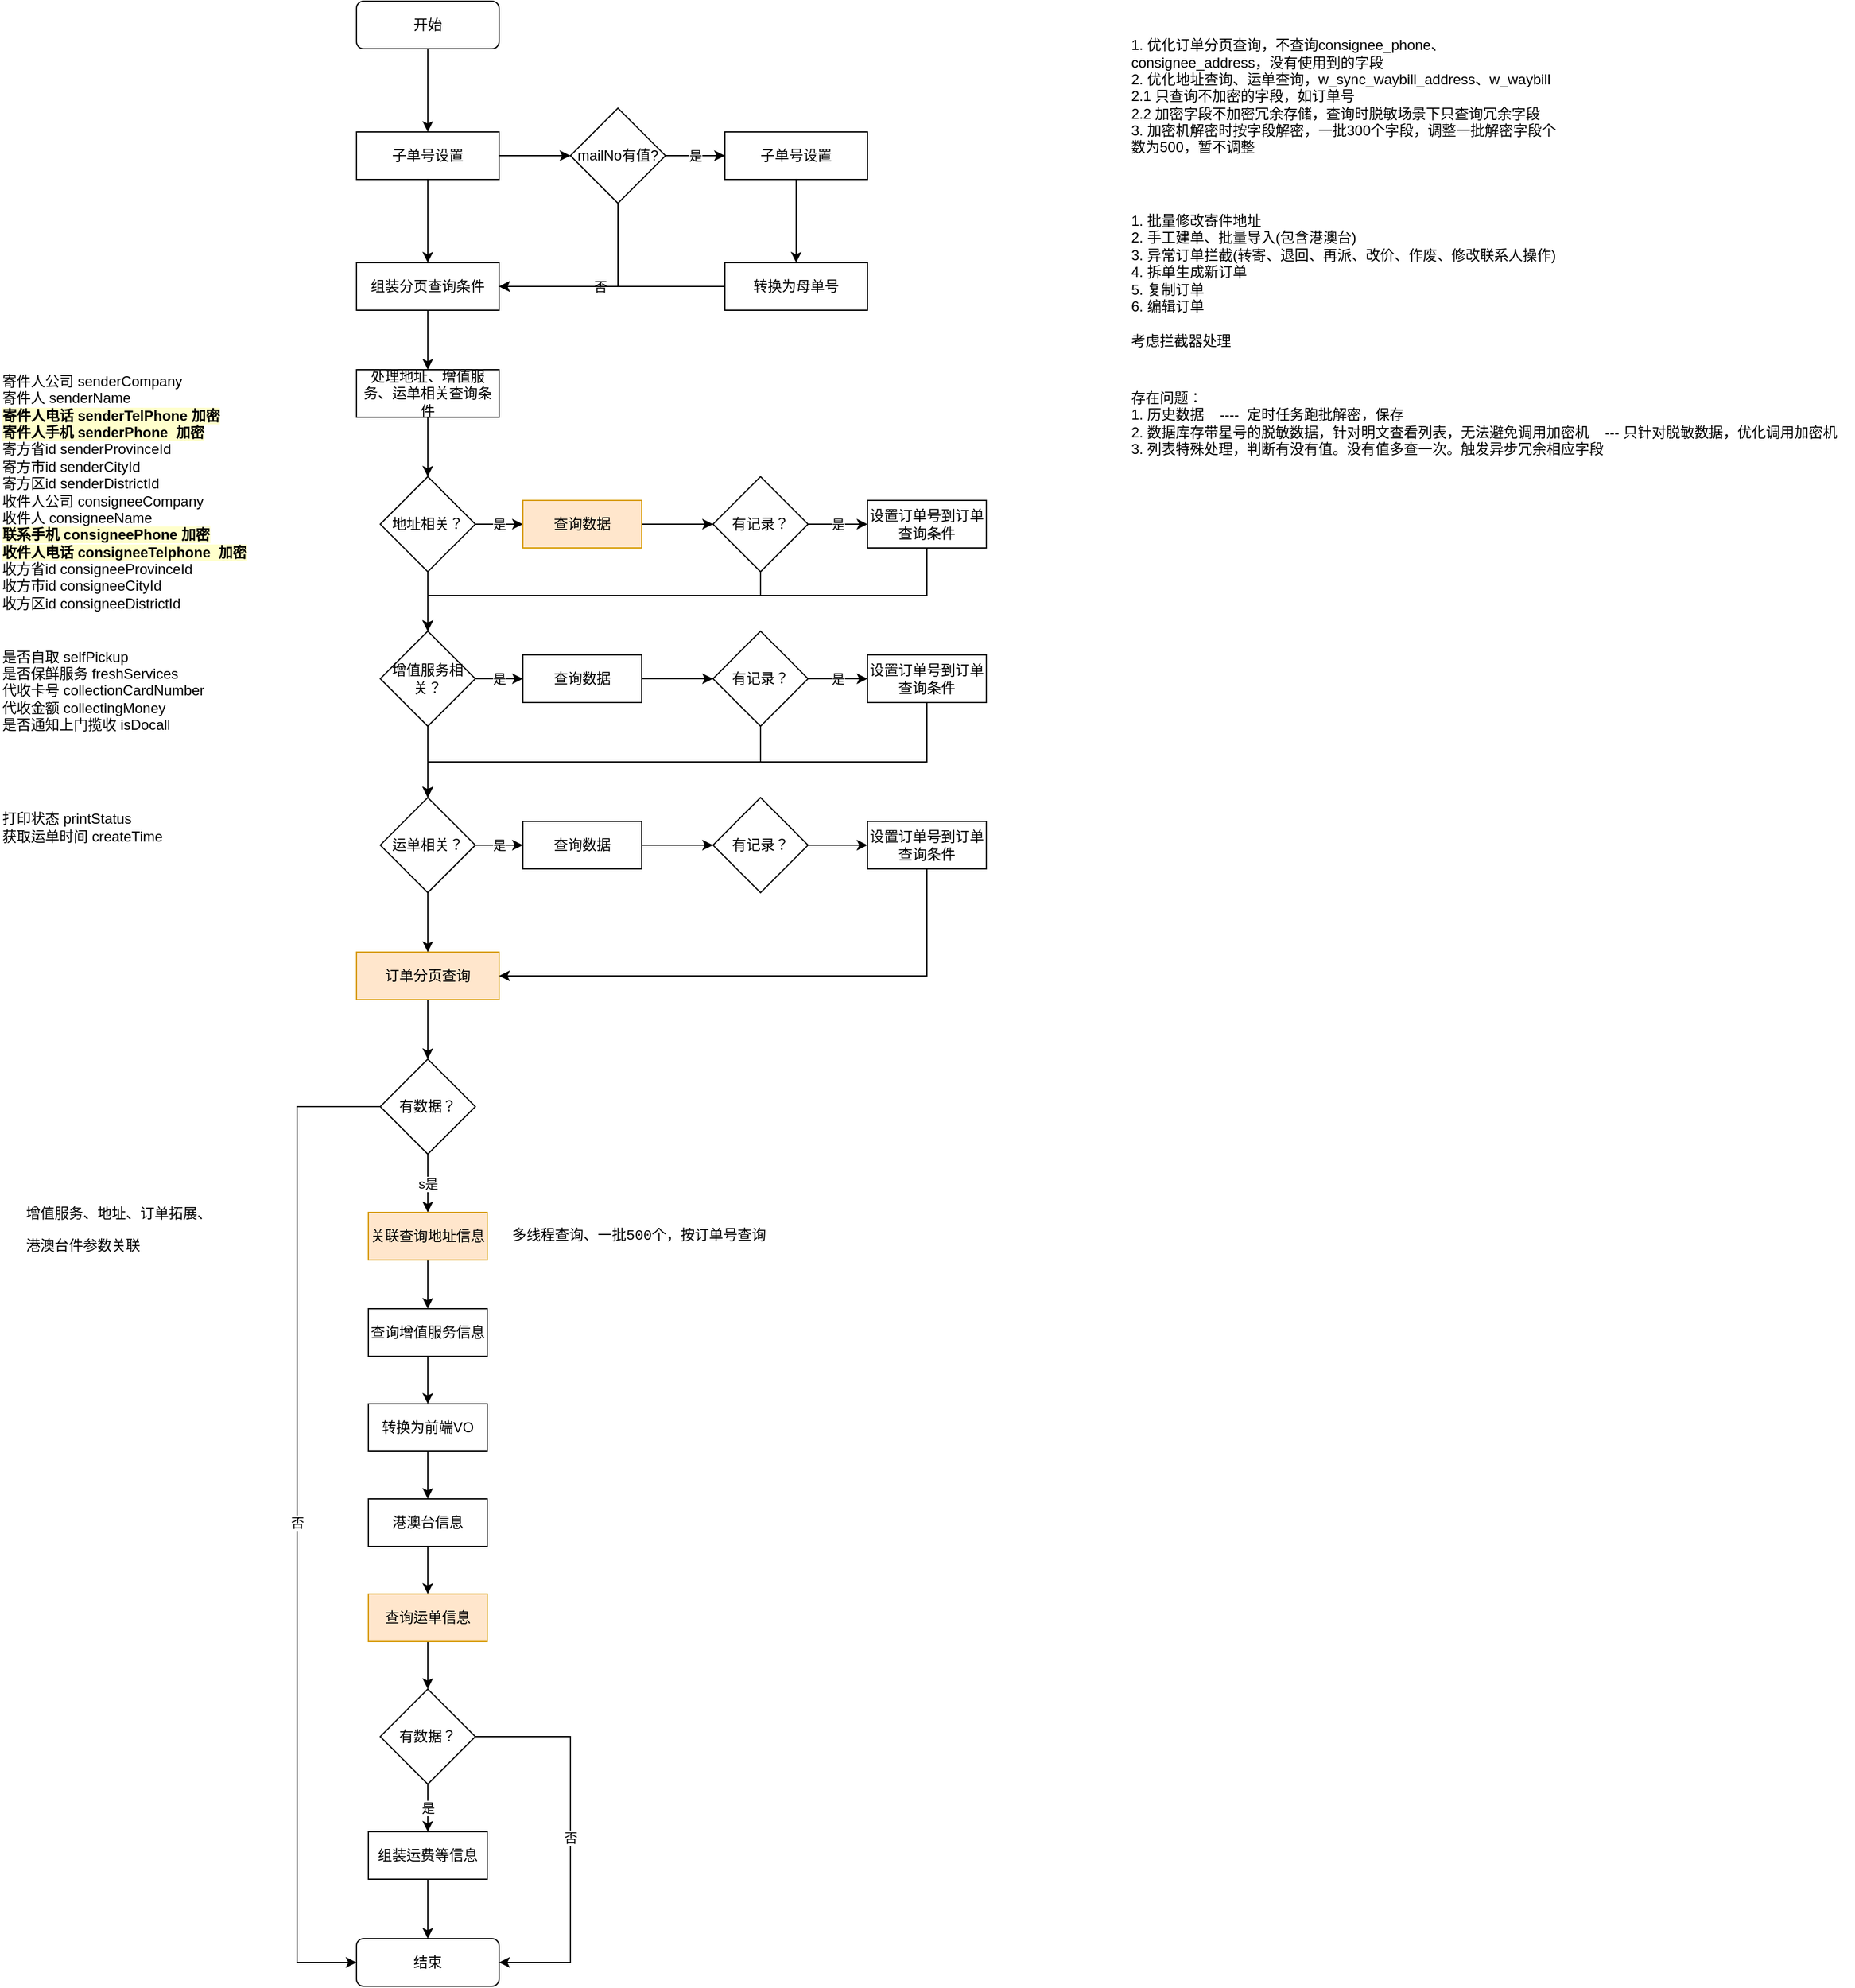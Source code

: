 <mxfile version="20.8.5" type="github">
  <diagram id="m_QtykDut5HxSWI-Y1Vs" name="第 1 页">
    <mxGraphModel dx="2701" dy="936" grid="1" gridSize="10" guides="1" tooltips="1" connect="1" arrows="1" fold="1" page="1" pageScale="1" pageWidth="827" pageHeight="1169" math="0" shadow="0">
      <root>
        <mxCell id="0" />
        <mxCell id="1" parent="0" />
        <mxCell id="iao37wZ8MnpHAGrXN6xl-5" style="edgeStyle=orthogonalEdgeStyle;rounded=0;orthogonalLoop=1;jettySize=auto;html=1;entryX=0;entryY=0.5;entryDx=0;entryDy=0;" edge="1" parent="1" source="iao37wZ8MnpHAGrXN6xl-1" target="iao37wZ8MnpHAGrXN6xl-3">
          <mxGeometry relative="1" as="geometry" />
        </mxCell>
        <mxCell id="iao37wZ8MnpHAGrXN6xl-65" style="edgeStyle=orthogonalEdgeStyle;rounded=0;orthogonalLoop=1;jettySize=auto;html=1;" edge="1" parent="1" source="iao37wZ8MnpHAGrXN6xl-1" target="iao37wZ8MnpHAGrXN6xl-4">
          <mxGeometry relative="1" as="geometry" />
        </mxCell>
        <mxCell id="iao37wZ8MnpHAGrXN6xl-1" value="子单号设置" style="rounded=0;whiteSpace=wrap;html=1;" vertex="1" parent="1">
          <mxGeometry x="180" y="260" width="120" height="40" as="geometry" />
        </mxCell>
        <mxCell id="iao37wZ8MnpHAGrXN6xl-64" style="edgeStyle=orthogonalEdgeStyle;rounded=0;orthogonalLoop=1;jettySize=auto;html=1;" edge="1" parent="1" source="iao37wZ8MnpHAGrXN6xl-2" target="iao37wZ8MnpHAGrXN6xl-1">
          <mxGeometry relative="1" as="geometry" />
        </mxCell>
        <mxCell id="iao37wZ8MnpHAGrXN6xl-2" value="开始" style="rounded=1;whiteSpace=wrap;html=1;" vertex="1" parent="1">
          <mxGeometry x="180" y="150" width="120" height="40" as="geometry" />
        </mxCell>
        <mxCell id="iao37wZ8MnpHAGrXN6xl-7" value="否" style="edgeStyle=orthogonalEdgeStyle;rounded=0;orthogonalLoop=1;jettySize=auto;html=1;entryX=1;entryY=0.5;entryDx=0;entryDy=0;exitX=0.5;exitY=1;exitDx=0;exitDy=0;" edge="1" parent="1" source="iao37wZ8MnpHAGrXN6xl-3" target="iao37wZ8MnpHAGrXN6xl-4">
          <mxGeometry relative="1" as="geometry" />
        </mxCell>
        <mxCell id="iao37wZ8MnpHAGrXN6xl-8" value="是" style="edgeStyle=orthogonalEdgeStyle;rounded=0;orthogonalLoop=1;jettySize=auto;html=1;" edge="1" parent="1" source="iao37wZ8MnpHAGrXN6xl-3" target="iao37wZ8MnpHAGrXN6xl-6">
          <mxGeometry relative="1" as="geometry" />
        </mxCell>
        <mxCell id="iao37wZ8MnpHAGrXN6xl-3" value="mailNo有值?" style="rhombus;whiteSpace=wrap;html=1;" vertex="1" parent="1">
          <mxGeometry x="360" y="240" width="80" height="80" as="geometry" />
        </mxCell>
        <mxCell id="iao37wZ8MnpHAGrXN6xl-42" style="edgeStyle=orthogonalEdgeStyle;rounded=0;orthogonalLoop=1;jettySize=auto;html=1;entryX=0.5;entryY=0;entryDx=0;entryDy=0;" edge="1" parent="1" source="iao37wZ8MnpHAGrXN6xl-4" target="iao37wZ8MnpHAGrXN6xl-16">
          <mxGeometry relative="1" as="geometry" />
        </mxCell>
        <mxCell id="iao37wZ8MnpHAGrXN6xl-4" value="组装分页查询条件" style="rounded=0;whiteSpace=wrap;html=1;" vertex="1" parent="1">
          <mxGeometry x="180" y="370" width="120" height="40" as="geometry" />
        </mxCell>
        <mxCell id="iao37wZ8MnpHAGrXN6xl-10" style="edgeStyle=orthogonalEdgeStyle;rounded=0;orthogonalLoop=1;jettySize=auto;html=1;" edge="1" parent="1" source="iao37wZ8MnpHAGrXN6xl-6" target="iao37wZ8MnpHAGrXN6xl-9">
          <mxGeometry relative="1" as="geometry" />
        </mxCell>
        <mxCell id="iao37wZ8MnpHAGrXN6xl-6" value="子单号设置" style="rounded=0;whiteSpace=wrap;html=1;" vertex="1" parent="1">
          <mxGeometry x="490" y="260" width="120" height="40" as="geometry" />
        </mxCell>
        <mxCell id="iao37wZ8MnpHAGrXN6xl-11" style="edgeStyle=orthogonalEdgeStyle;rounded=0;orthogonalLoop=1;jettySize=auto;html=1;entryX=1;entryY=0.5;entryDx=0;entryDy=0;" edge="1" parent="1" source="iao37wZ8MnpHAGrXN6xl-9" target="iao37wZ8MnpHAGrXN6xl-4">
          <mxGeometry relative="1" as="geometry" />
        </mxCell>
        <mxCell id="iao37wZ8MnpHAGrXN6xl-9" value="转换为母单号" style="rounded=0;whiteSpace=wrap;html=1;" vertex="1" parent="1">
          <mxGeometry x="490" y="370" width="120" height="40" as="geometry" />
        </mxCell>
        <mxCell id="iao37wZ8MnpHAGrXN6xl-48" value="" style="edgeStyle=orthogonalEdgeStyle;rounded=0;orthogonalLoop=1;jettySize=auto;html=1;" edge="1" parent="1" source="iao37wZ8MnpHAGrXN6xl-12" target="iao37wZ8MnpHAGrXN6xl-43">
          <mxGeometry relative="1" as="geometry" />
        </mxCell>
        <mxCell id="iao37wZ8MnpHAGrXN6xl-12" value="订单分页查询" style="rounded=0;whiteSpace=wrap;html=1;fillColor=#ffe6cc;strokeColor=#d79b00;" vertex="1" parent="1">
          <mxGeometry x="180" y="950" width="120" height="40" as="geometry" />
        </mxCell>
        <mxCell id="iao37wZ8MnpHAGrXN6xl-26" style="edgeStyle=orthogonalEdgeStyle;rounded=0;orthogonalLoop=1;jettySize=auto;html=1;entryX=0.5;entryY=0;entryDx=0;entryDy=0;" edge="1" parent="1" source="iao37wZ8MnpHAGrXN6xl-13" target="iao37wZ8MnpHAGrXN6xl-14">
          <mxGeometry relative="1" as="geometry" />
        </mxCell>
        <mxCell id="iao37wZ8MnpHAGrXN6xl-39" value="是" style="edgeStyle=orthogonalEdgeStyle;rounded=0;orthogonalLoop=1;jettySize=auto;html=1;entryX=0;entryY=0.5;entryDx=0;entryDy=0;" edge="1" parent="1" source="iao37wZ8MnpHAGrXN6xl-13" target="iao37wZ8MnpHAGrXN6xl-27">
          <mxGeometry relative="1" as="geometry" />
        </mxCell>
        <mxCell id="iao37wZ8MnpHAGrXN6xl-13" value="地址相关？" style="rhombus;whiteSpace=wrap;html=1;" vertex="1" parent="1">
          <mxGeometry x="200" y="550" width="80" height="80" as="geometry" />
        </mxCell>
        <mxCell id="iao37wZ8MnpHAGrXN6xl-21" style="edgeStyle=orthogonalEdgeStyle;rounded=0;orthogonalLoop=1;jettySize=auto;html=1;entryX=0.5;entryY=0;entryDx=0;entryDy=0;" edge="1" parent="1" source="iao37wZ8MnpHAGrXN6xl-14" target="iao37wZ8MnpHAGrXN6xl-15">
          <mxGeometry relative="1" as="geometry">
            <mxPoint x="240" y="810" as="targetPoint" />
          </mxGeometry>
        </mxCell>
        <mxCell id="iao37wZ8MnpHAGrXN6xl-40" value="是" style="edgeStyle=orthogonalEdgeStyle;rounded=0;orthogonalLoop=1;jettySize=auto;html=1;" edge="1" parent="1" source="iao37wZ8MnpHAGrXN6xl-14" target="iao37wZ8MnpHAGrXN6xl-29">
          <mxGeometry relative="1" as="geometry" />
        </mxCell>
        <mxCell id="iao37wZ8MnpHAGrXN6xl-14" value="增值服务相关？" style="rhombus;whiteSpace=wrap;html=1;" vertex="1" parent="1">
          <mxGeometry x="200" y="680" width="80" height="80" as="geometry" />
        </mxCell>
        <mxCell id="iao37wZ8MnpHAGrXN6xl-19" style="edgeStyle=orthogonalEdgeStyle;rounded=0;orthogonalLoop=1;jettySize=auto;html=1;entryX=0.5;entryY=0;entryDx=0;entryDy=0;" edge="1" parent="1" source="iao37wZ8MnpHAGrXN6xl-15" target="iao37wZ8MnpHAGrXN6xl-12">
          <mxGeometry relative="1" as="geometry" />
        </mxCell>
        <mxCell id="iao37wZ8MnpHAGrXN6xl-41" value="是" style="edgeStyle=orthogonalEdgeStyle;rounded=0;orthogonalLoop=1;jettySize=auto;html=1;" edge="1" parent="1" source="iao37wZ8MnpHAGrXN6xl-15" target="iao37wZ8MnpHAGrXN6xl-30">
          <mxGeometry relative="1" as="geometry" />
        </mxCell>
        <mxCell id="iao37wZ8MnpHAGrXN6xl-15" value="运单相关？" style="rhombus;whiteSpace=wrap;html=1;" vertex="1" parent="1">
          <mxGeometry x="200" y="820" width="80" height="80" as="geometry" />
        </mxCell>
        <mxCell id="iao37wZ8MnpHAGrXN6xl-25" value="" style="edgeStyle=orthogonalEdgeStyle;rounded=0;orthogonalLoop=1;jettySize=auto;html=1;" edge="1" parent="1" source="iao37wZ8MnpHAGrXN6xl-16" target="iao37wZ8MnpHAGrXN6xl-13">
          <mxGeometry relative="1" as="geometry" />
        </mxCell>
        <mxCell id="iao37wZ8MnpHAGrXN6xl-16" value="处理地址、增值服务、运单相关查询条件" style="rounded=0;whiteSpace=wrap;html=1;" vertex="1" parent="1">
          <mxGeometry x="180" y="460" width="120" height="40" as="geometry" />
        </mxCell>
        <mxCell id="iao37wZ8MnpHAGrXN6xl-22" value="&lt;div&gt;寄件人公司 senderCompany&lt;/div&gt;&lt;div&gt;寄件人 senderName&lt;/div&gt;&lt;div&gt;&lt;b style=&quot;background-color: rgb(255, 255, 204);&quot;&gt;寄件人电话 senderTelPhone 加密&lt;/b&gt;&lt;/div&gt;&lt;div&gt;&lt;b style=&quot;background-color: rgb(255, 255, 204);&quot;&gt;寄件人手机 senderPhone&amp;nbsp; 加密&lt;/b&gt;&lt;/div&gt;&lt;div&gt;寄方省id senderProvinceId&lt;/div&gt;&lt;div&gt;寄方市id senderCityId&lt;/div&gt;&lt;div&gt;寄方区id senderDistrictId&lt;/div&gt;&lt;div&gt;收件人公司 consigneeCompany&lt;/div&gt;&lt;div&gt;收件人 consigneeName&lt;/div&gt;&lt;div&gt;&lt;b style=&quot;background-color: rgb(255, 255, 204);&quot;&gt;联系手机 consigneePhone 加密&lt;/b&gt;&lt;/div&gt;&lt;div&gt;&lt;b style=&quot;background-color: rgb(255, 255, 204);&quot;&gt;收件人电话 consigneeTelphone&amp;nbsp; 加密&lt;/b&gt;&lt;/div&gt;&lt;div&gt;收方省id consigneeProvinceId&lt;/div&gt;&lt;div&gt;收方市id consigneeCityId&lt;/div&gt;&lt;div&gt;收方区id consigneeDistrictId&lt;/div&gt;" style="text;html=1;strokeColor=none;fillColor=none;align=left;verticalAlign=middle;whiteSpace=wrap;rounded=0;" vertex="1" parent="1">
          <mxGeometry x="-120" y="450" width="220" height="225" as="geometry" />
        </mxCell>
        <mxCell id="iao37wZ8MnpHAGrXN6xl-23" value="&lt;div&gt;是否自取 selfPickup&lt;/div&gt;&lt;div&gt;是否保鲜服务 freshServices&lt;/div&gt;&lt;div&gt;代收卡号 collectionCardNumber&lt;/div&gt;&lt;div&gt;代收金额 collectingMoney&lt;/div&gt;&lt;div&gt;是否通知上门揽收 isDocall&lt;/div&gt;" style="text;html=1;strokeColor=none;fillColor=none;align=left;verticalAlign=middle;whiteSpace=wrap;rounded=0;" vertex="1" parent="1">
          <mxGeometry x="-120" y="680" width="220" height="100" as="geometry" />
        </mxCell>
        <mxCell id="iao37wZ8MnpHAGrXN6xl-24" value="&lt;div&gt;打印状态 printStatus&lt;/div&gt;&lt;div&gt;获取运单时间 createTime&lt;/div&gt;" style="text;html=1;strokeColor=none;fillColor=none;align=left;verticalAlign=middle;whiteSpace=wrap;rounded=0;" vertex="1" parent="1">
          <mxGeometry x="-120" y="820" width="220" height="50" as="geometry" />
        </mxCell>
        <mxCell id="iao37wZ8MnpHAGrXN6xl-33" style="edgeStyle=orthogonalEdgeStyle;rounded=0;orthogonalLoop=1;jettySize=auto;html=1;entryX=0;entryY=0.5;entryDx=0;entryDy=0;" edge="1" parent="1" source="iao37wZ8MnpHAGrXN6xl-27" target="iao37wZ8MnpHAGrXN6xl-28">
          <mxGeometry relative="1" as="geometry">
            <mxPoint x="540.0" y="820" as="targetPoint" />
          </mxGeometry>
        </mxCell>
        <mxCell id="iao37wZ8MnpHAGrXN6xl-27" value="查询数据" style="rounded=0;whiteSpace=wrap;html=1;fillColor=#ffe6cc;strokeColor=#d79b00;" vertex="1" parent="1">
          <mxGeometry x="320" y="570" width="100" height="40" as="geometry" />
        </mxCell>
        <mxCell id="iao37wZ8MnpHAGrXN6xl-77" value="是" style="edgeStyle=orthogonalEdgeStyle;rounded=0;orthogonalLoop=1;jettySize=auto;html=1;entryX=0;entryY=0.5;entryDx=0;entryDy=0;" edge="1" parent="1" source="iao37wZ8MnpHAGrXN6xl-28" target="iao37wZ8MnpHAGrXN6xl-73">
          <mxGeometry relative="1" as="geometry" />
        </mxCell>
        <mxCell id="iao37wZ8MnpHAGrXN6xl-78" style="edgeStyle=orthogonalEdgeStyle;rounded=0;orthogonalLoop=1;jettySize=auto;html=1;entryX=0.5;entryY=0;entryDx=0;entryDy=0;" edge="1" parent="1" source="iao37wZ8MnpHAGrXN6xl-28" target="iao37wZ8MnpHAGrXN6xl-14">
          <mxGeometry relative="1" as="geometry">
            <Array as="points">
              <mxPoint x="520" y="650" />
              <mxPoint x="240" y="650" />
            </Array>
          </mxGeometry>
        </mxCell>
        <mxCell id="iao37wZ8MnpHAGrXN6xl-28" value="有记录？" style="rhombus;whiteSpace=wrap;html=1;" vertex="1" parent="1">
          <mxGeometry x="480" y="550" width="80" height="80" as="geometry" />
        </mxCell>
        <mxCell id="iao37wZ8MnpHAGrXN6xl-82" style="edgeStyle=orthogonalEdgeStyle;rounded=0;orthogonalLoop=1;jettySize=auto;html=1;entryX=0;entryY=0.5;entryDx=0;entryDy=0;" edge="1" parent="1" source="iao37wZ8MnpHAGrXN6xl-29" target="iao37wZ8MnpHAGrXN6xl-75">
          <mxGeometry relative="1" as="geometry" />
        </mxCell>
        <mxCell id="iao37wZ8MnpHAGrXN6xl-29" value="查询数据" style="rounded=0;whiteSpace=wrap;html=1;" vertex="1" parent="1">
          <mxGeometry x="320" y="700" width="100" height="40" as="geometry" />
        </mxCell>
        <mxCell id="iao37wZ8MnpHAGrXN6xl-80" style="edgeStyle=orthogonalEdgeStyle;rounded=0;orthogonalLoop=1;jettySize=auto;html=1;" edge="1" parent="1" source="iao37wZ8MnpHAGrXN6xl-30" target="iao37wZ8MnpHAGrXN6xl-76">
          <mxGeometry relative="1" as="geometry" />
        </mxCell>
        <mxCell id="iao37wZ8MnpHAGrXN6xl-30" value="查询数据" style="rounded=0;whiteSpace=wrap;html=1;" vertex="1" parent="1">
          <mxGeometry x="320" y="840" width="100" height="40" as="geometry" />
        </mxCell>
        <mxCell id="iao37wZ8MnpHAGrXN6xl-37" style="edgeStyle=orthogonalEdgeStyle;rounded=0;orthogonalLoop=1;jettySize=auto;html=1;entryX=1;entryY=0.5;entryDx=0;entryDy=0;exitX=0.5;exitY=1;exitDx=0;exitDy=0;" edge="1" parent="1" source="iao37wZ8MnpHAGrXN6xl-34" target="iao37wZ8MnpHAGrXN6xl-12">
          <mxGeometry relative="1" as="geometry" />
        </mxCell>
        <mxCell id="iao37wZ8MnpHAGrXN6xl-34" value="设置订单号到订单查询条件" style="rounded=0;whiteSpace=wrap;html=1;" vertex="1" parent="1">
          <mxGeometry x="610" y="840" width="100" height="40" as="geometry" />
        </mxCell>
        <mxCell id="iao37wZ8MnpHAGrXN6xl-49" value="s是" style="edgeStyle=orthogonalEdgeStyle;rounded=0;orthogonalLoop=1;jettySize=auto;html=1;" edge="1" parent="1" source="iao37wZ8MnpHAGrXN6xl-43" target="iao37wZ8MnpHAGrXN6xl-44">
          <mxGeometry relative="1" as="geometry" />
        </mxCell>
        <mxCell id="iao37wZ8MnpHAGrXN6xl-71" value="否" style="edgeStyle=orthogonalEdgeStyle;rounded=0;orthogonalLoop=1;jettySize=auto;html=1;entryX=0;entryY=0.5;entryDx=0;entryDy=0;exitX=0;exitY=0.5;exitDx=0;exitDy=0;" edge="1" parent="1" source="iao37wZ8MnpHAGrXN6xl-43" target="iao37wZ8MnpHAGrXN6xl-62">
          <mxGeometry relative="1" as="geometry">
            <Array as="points">
              <mxPoint x="130" y="1080" />
              <mxPoint x="130" y="1800" />
            </Array>
          </mxGeometry>
        </mxCell>
        <mxCell id="iao37wZ8MnpHAGrXN6xl-43" value="有数据？" style="rhombus;whiteSpace=wrap;html=1;" vertex="1" parent="1">
          <mxGeometry x="200" y="1040" width="80" height="80" as="geometry" />
        </mxCell>
        <mxCell id="iao37wZ8MnpHAGrXN6xl-51" value="" style="edgeStyle=orthogonalEdgeStyle;rounded=0;orthogonalLoop=1;jettySize=auto;html=1;" edge="1" parent="1" source="iao37wZ8MnpHAGrXN6xl-44" target="iao37wZ8MnpHAGrXN6xl-50">
          <mxGeometry relative="1" as="geometry" />
        </mxCell>
        <mxCell id="iao37wZ8MnpHAGrXN6xl-44" value="关联查询地址信息" style="rounded=0;whiteSpace=wrap;html=1;fillColor=#ffe6cc;strokeColor=#d79b00;" vertex="1" parent="1">
          <mxGeometry x="190" y="1169" width="100" height="40" as="geometry" />
        </mxCell>
        <mxCell id="iao37wZ8MnpHAGrXN6xl-46" value="&lt;pre style=&quot;background-color: rgb(255, 255, 255); font-family: &amp;quot;Courier New&amp;quot;; font-size: 9pt;&quot;&gt;增值服务、地址、订单拓展、&lt;/pre&gt;&lt;pre style=&quot;background-color: rgb(255, 255, 255); font-family: &amp;quot;Courier New&amp;quot;; font-size: 9pt;&quot;&gt;港澳台件参数关联&lt;/pre&gt;" style="text;html=1;strokeColor=none;fillColor=none;align=left;verticalAlign=middle;whiteSpace=wrap;rounded=0;" vertex="1" parent="1">
          <mxGeometry x="-100" y="1158" width="210" height="51" as="geometry" />
        </mxCell>
        <mxCell id="iao37wZ8MnpHAGrXN6xl-53" style="edgeStyle=orthogonalEdgeStyle;rounded=0;orthogonalLoop=1;jettySize=auto;html=1;" edge="1" parent="1" source="iao37wZ8MnpHAGrXN6xl-50" target="iao37wZ8MnpHAGrXN6xl-52">
          <mxGeometry relative="1" as="geometry" />
        </mxCell>
        <mxCell id="iao37wZ8MnpHAGrXN6xl-50" value="查询增值服务信息" style="rounded=0;whiteSpace=wrap;html=1;" vertex="1" parent="1">
          <mxGeometry x="190" y="1250" width="100" height="40" as="geometry" />
        </mxCell>
        <mxCell id="iao37wZ8MnpHAGrXN6xl-56" style="edgeStyle=orthogonalEdgeStyle;rounded=0;orthogonalLoop=1;jettySize=auto;html=1;entryX=0.5;entryY=0;entryDx=0;entryDy=0;" edge="1" parent="1" source="iao37wZ8MnpHAGrXN6xl-52" target="iao37wZ8MnpHAGrXN6xl-55">
          <mxGeometry relative="1" as="geometry" />
        </mxCell>
        <mxCell id="iao37wZ8MnpHAGrXN6xl-52" value="转换为前端VO" style="rounded=0;whiteSpace=wrap;html=1;" vertex="1" parent="1">
          <mxGeometry x="190" y="1330" width="100" height="40" as="geometry" />
        </mxCell>
        <mxCell id="iao37wZ8MnpHAGrXN6xl-54" value="&lt;pre style=&quot;background-color: rgb(255, 255, 255); font-family: &amp;quot;Courier New&amp;quot;; font-size: 9pt;&quot;&gt;多线程查询、一批500个，按订单号查询&lt;/pre&gt;" style="text;html=1;strokeColor=none;fillColor=none;align=left;verticalAlign=middle;whiteSpace=wrap;rounded=0;" vertex="1" parent="1">
          <mxGeometry x="309" y="1180.75" width="171" height="16.5" as="geometry" />
        </mxCell>
        <mxCell id="iao37wZ8MnpHAGrXN6xl-66" value="" style="edgeStyle=orthogonalEdgeStyle;rounded=0;orthogonalLoop=1;jettySize=auto;html=1;" edge="1" parent="1" source="iao37wZ8MnpHAGrXN6xl-55" target="iao37wZ8MnpHAGrXN6xl-57">
          <mxGeometry relative="1" as="geometry" />
        </mxCell>
        <mxCell id="iao37wZ8MnpHAGrXN6xl-55" value="港澳台信息" style="rounded=0;whiteSpace=wrap;html=1;" vertex="1" parent="1">
          <mxGeometry x="190" y="1410" width="100" height="40" as="geometry" />
        </mxCell>
        <mxCell id="iao37wZ8MnpHAGrXN6xl-67" value="" style="edgeStyle=orthogonalEdgeStyle;rounded=0;orthogonalLoop=1;jettySize=auto;html=1;" edge="1" parent="1" source="iao37wZ8MnpHAGrXN6xl-57" target="iao37wZ8MnpHAGrXN6xl-58">
          <mxGeometry relative="1" as="geometry" />
        </mxCell>
        <mxCell id="iao37wZ8MnpHAGrXN6xl-57" value="查询运单信息" style="rounded=0;whiteSpace=wrap;html=1;fillColor=#ffe6cc;strokeColor=#d79b00;" vertex="1" parent="1">
          <mxGeometry x="190" y="1490" width="100" height="40" as="geometry" />
        </mxCell>
        <mxCell id="iao37wZ8MnpHAGrXN6xl-68" value="是" style="edgeStyle=orthogonalEdgeStyle;rounded=0;orthogonalLoop=1;jettySize=auto;html=1;" edge="1" parent="1" source="iao37wZ8MnpHAGrXN6xl-58" target="iao37wZ8MnpHAGrXN6xl-59">
          <mxGeometry relative="1" as="geometry" />
        </mxCell>
        <mxCell id="iao37wZ8MnpHAGrXN6xl-70" value="否" style="edgeStyle=orthogonalEdgeStyle;rounded=0;orthogonalLoop=1;jettySize=auto;html=1;entryX=1;entryY=0.5;entryDx=0;entryDy=0;exitX=1;exitY=0.5;exitDx=0;exitDy=0;" edge="1" parent="1" source="iao37wZ8MnpHAGrXN6xl-58" target="iao37wZ8MnpHAGrXN6xl-62">
          <mxGeometry relative="1" as="geometry">
            <Array as="points">
              <mxPoint x="360" y="1610" />
              <mxPoint x="360" y="1800" />
            </Array>
          </mxGeometry>
        </mxCell>
        <mxCell id="iao37wZ8MnpHAGrXN6xl-58" value="有数据？" style="rhombus;whiteSpace=wrap;html=1;" vertex="1" parent="1">
          <mxGeometry x="200" y="1570" width="80" height="80" as="geometry" />
        </mxCell>
        <mxCell id="iao37wZ8MnpHAGrXN6xl-69" style="edgeStyle=orthogonalEdgeStyle;rounded=0;orthogonalLoop=1;jettySize=auto;html=1;entryX=0.5;entryY=0;entryDx=0;entryDy=0;" edge="1" parent="1" source="iao37wZ8MnpHAGrXN6xl-59" target="iao37wZ8MnpHAGrXN6xl-62">
          <mxGeometry relative="1" as="geometry" />
        </mxCell>
        <mxCell id="iao37wZ8MnpHAGrXN6xl-59" value="组装运费等信息" style="rounded=0;whiteSpace=wrap;html=1;" vertex="1" parent="1">
          <mxGeometry x="190" y="1690" width="100" height="40" as="geometry" />
        </mxCell>
        <mxCell id="iao37wZ8MnpHAGrXN6xl-62" value="结束" style="rounded=1;whiteSpace=wrap;html=1;" vertex="1" parent="1">
          <mxGeometry x="180" y="1780" width="120" height="40" as="geometry" />
        </mxCell>
        <mxCell id="iao37wZ8MnpHAGrXN6xl-85" style="edgeStyle=orthogonalEdgeStyle;rounded=0;orthogonalLoop=1;jettySize=auto;html=1;entryX=0.5;entryY=0;entryDx=0;entryDy=0;" edge="1" parent="1" source="iao37wZ8MnpHAGrXN6xl-72" target="iao37wZ8MnpHAGrXN6xl-15">
          <mxGeometry relative="1" as="geometry">
            <Array as="points">
              <mxPoint x="660" y="790" />
              <mxPoint x="240" y="790" />
            </Array>
          </mxGeometry>
        </mxCell>
        <mxCell id="iao37wZ8MnpHAGrXN6xl-72" value="设置订单号到订单查询条件" style="rounded=0;whiteSpace=wrap;html=1;" vertex="1" parent="1">
          <mxGeometry x="610" y="700" width="100" height="40" as="geometry" />
        </mxCell>
        <mxCell id="iao37wZ8MnpHAGrXN6xl-79" style="edgeStyle=orthogonalEdgeStyle;rounded=0;orthogonalLoop=1;jettySize=auto;html=1;entryX=0.5;entryY=0;entryDx=0;entryDy=0;exitX=0.5;exitY=1;exitDx=0;exitDy=0;" edge="1" parent="1" source="iao37wZ8MnpHAGrXN6xl-73" target="iao37wZ8MnpHAGrXN6xl-14">
          <mxGeometry relative="1" as="geometry">
            <Array as="points">
              <mxPoint x="660" y="650" />
              <mxPoint x="240" y="650" />
            </Array>
          </mxGeometry>
        </mxCell>
        <mxCell id="iao37wZ8MnpHAGrXN6xl-73" value="设置订单号到订单查询条件" style="rounded=0;whiteSpace=wrap;html=1;" vertex="1" parent="1">
          <mxGeometry x="610" y="570" width="100" height="40" as="geometry" />
        </mxCell>
        <mxCell id="iao37wZ8MnpHAGrXN6xl-83" value="是" style="edgeStyle=orthogonalEdgeStyle;rounded=0;orthogonalLoop=1;jettySize=auto;html=1;" edge="1" parent="1" source="iao37wZ8MnpHAGrXN6xl-75" target="iao37wZ8MnpHAGrXN6xl-72">
          <mxGeometry relative="1" as="geometry" />
        </mxCell>
        <mxCell id="iao37wZ8MnpHAGrXN6xl-84" style="edgeStyle=orthogonalEdgeStyle;rounded=0;orthogonalLoop=1;jettySize=auto;html=1;entryX=0.5;entryY=0;entryDx=0;entryDy=0;" edge="1" parent="1" source="iao37wZ8MnpHAGrXN6xl-75" target="iao37wZ8MnpHAGrXN6xl-15">
          <mxGeometry relative="1" as="geometry">
            <Array as="points">
              <mxPoint x="520" y="790" />
              <mxPoint x="240" y="790" />
            </Array>
          </mxGeometry>
        </mxCell>
        <mxCell id="iao37wZ8MnpHAGrXN6xl-75" value="有记录？" style="rhombus;whiteSpace=wrap;html=1;" vertex="1" parent="1">
          <mxGeometry x="480" y="680" width="80" height="80" as="geometry" />
        </mxCell>
        <mxCell id="iao37wZ8MnpHAGrXN6xl-81" style="edgeStyle=orthogonalEdgeStyle;rounded=0;orthogonalLoop=1;jettySize=auto;html=1;entryX=0;entryY=0.5;entryDx=0;entryDy=0;" edge="1" parent="1" source="iao37wZ8MnpHAGrXN6xl-76" target="iao37wZ8MnpHAGrXN6xl-34">
          <mxGeometry relative="1" as="geometry" />
        </mxCell>
        <mxCell id="iao37wZ8MnpHAGrXN6xl-76" value="有记录？" style="rhombus;whiteSpace=wrap;html=1;" vertex="1" parent="1">
          <mxGeometry x="480" y="820" width="80" height="80" as="geometry" />
        </mxCell>
        <mxCell id="iao37wZ8MnpHAGrXN6xl-86" value="&lt;div&gt;1. 优化订单分页查询，不查询consignee_phone、consignee_address，没有使用到的字段&lt;/div&gt;&lt;div&gt;2. 优化地址查询、运单查询，w_sync_waybill_address、w_waybill&lt;/div&gt;&lt;div&gt;2.1 只查询不加密的字段，如订单号&lt;/div&gt;&lt;div&gt;2.2 加密字段不加密冗余存储，查询时脱敏场景下只查询冗余字段&lt;/div&gt;&lt;div&gt;3. 加密机解密时按字段解密，一批300个字段，调整一批解密字段个数为500，暂不调整&lt;/div&gt;" style="text;html=1;strokeColor=none;fillColor=none;align=left;verticalAlign=middle;whiteSpace=wrap;rounded=0;" vertex="1" parent="1">
          <mxGeometry x="830" y="180" width="370" height="100" as="geometry" />
        </mxCell>
        <mxCell id="iao37wZ8MnpHAGrXN6xl-87" value="&lt;div&gt;1. 批量修改寄件地址&lt;/div&gt;&lt;div&gt;2. 手工建单、批量导入(包含港澳台)&lt;/div&gt;&lt;div&gt;3. 异常订单拦截(转寄、退回、再派、改价、作废、修改联系人操作)&lt;/div&gt;&lt;div&gt;4. 拆单生成新订单&lt;/div&gt;&lt;div&gt;5. 复制订单&lt;/div&gt;&lt;div&gt;6. 编辑订单&lt;/div&gt;&lt;div&gt;&lt;br&gt;&lt;/div&gt;&lt;div&gt;考虑拦截器处理&lt;/div&gt;" style="text;html=1;strokeColor=none;fillColor=none;align=left;verticalAlign=middle;whiteSpace=wrap;rounded=0;" vertex="1" parent="1">
          <mxGeometry x="830" y="320" width="370" height="130" as="geometry" />
        </mxCell>
        <mxCell id="iao37wZ8MnpHAGrXN6xl-88" value="存在问题：&lt;br&gt;1. 历史数据&amp;nbsp; &amp;nbsp; ----&amp;nbsp; 定时任务跑批解密，保存&lt;br&gt;2. 数据库存带星号的脱敏数据，针对明文查看列表，无法避免调用加密机&amp;nbsp; &amp;nbsp; --- 只针对脱敏数据，优化调用加密机&lt;br&gt;3. 列表特殊处理，判断有没有值。没有值多查一次。触发异步冗余相应字段&lt;br&gt;" style="text;html=1;strokeColor=none;fillColor=none;align=left;verticalAlign=middle;whiteSpace=wrap;rounded=0;" vertex="1" parent="1">
          <mxGeometry x="830" y="470" width="610" height="70" as="geometry" />
        </mxCell>
      </root>
    </mxGraphModel>
  </diagram>
</mxfile>
